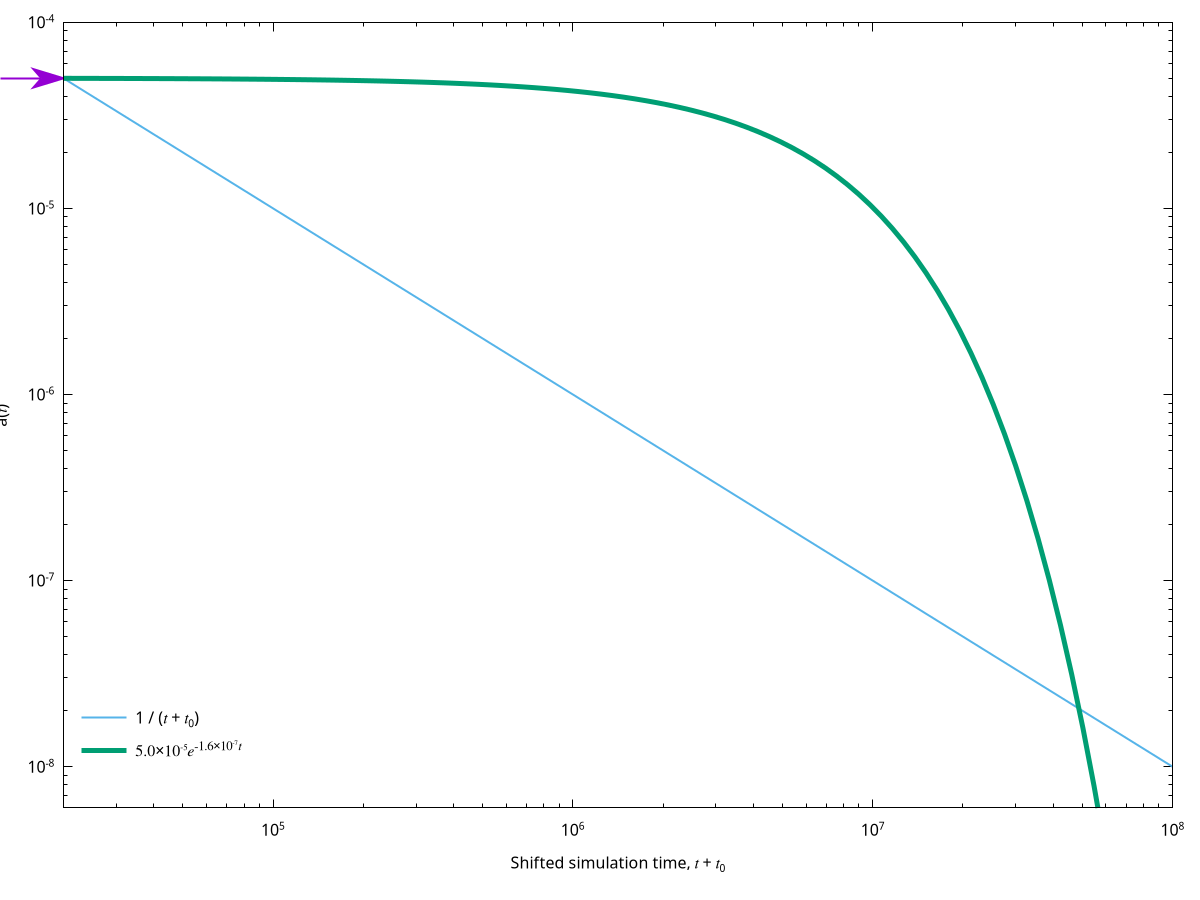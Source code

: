 #!/usr/bin/env gnuplot



# optimized schedule for the Lennard-Jones system



set encoding cp1250 # make the minus sign longer
set terminal push
# dl 2.0 make dashed lines longer
set terminal postscript eps enhanced font "Helvetica, 32"
set output "lj_alpha.eps"


reset


htop = 0.5
hbot = 1 - htop

dx = 0.01
dy = 0.05

set lmargin 7

set logscale x
#set xtics 0.2 offset 0, 0.2
#set mxtics 2
set format x "10^{/*0.8 %T}"
set mxtics 10
set xrange [1e4:1e8]
set xlabel "Shifted simulation time, {/Times-Italic t} + {/Times-Italic t}_{/*0.8 0}"

set logscale y
set format y "10^{/*0.8 %T}"
#set ytics add ("{/Times {/Symbol a}_0/2}" alpha0*0.5)
set mytics 10
set yrange [6e-9:1e-4]
set ylabel "{/Symbol-Oblique a}({/Times-Italic t})"


set key left bottom Left reverse spacing 1.5

alpha0 = 1e-4
t0 = 2 / alpha0

set arrow from 6.5e3, alpha0*0.5 to 2e4, alpha0*0.5 lt 1 lw 2 filled size screen 0.03,15,45
set label "{/Times {/Times-Italic a}_0/2}" at 2.5e3, alpha0*0.5

fn = "../../data/lj/rho0.1/alpha_sig0.2_t1e8.dat"
k = -1.6
b = -log(alpha0*0.5)
f(x) = k*1e-7*x - b
fit [0:5e6] f(x) fn u 1:(log($2)) via k, b
a = exp(-b)*1e5
print a, k, b

plot [t0:][:] \
    fn  u ($1+t0):($2) w l lt 1 lw 2 t "Optimal", \
    1/x lt 3 lw 2 t "1 / ({/Times-Italic t} + {/Times-Italic t}_{/*0.8 0})", \
    exp(f(x - t0)) lt 2 lw 5 t sprintf("{/Times %.1f{/Symbol \264}10^{/*0.7-5}{/Times-Italic e}^{%.1f{/Symbol \264}10^{/*0.7-7}{/Times-Italic t}}}", a, k), \
    -1 notitle

unset output
set terminal pop
reset
